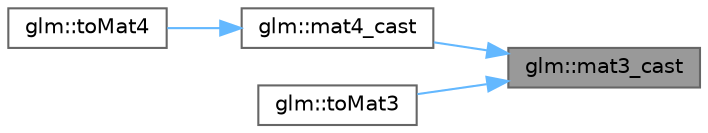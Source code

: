 digraph "glm::mat3_cast"
{
 // LATEX_PDF_SIZE
  bgcolor="transparent";
  edge [fontname=Helvetica,fontsize=10,labelfontname=Helvetica,labelfontsize=10];
  node [fontname=Helvetica,fontsize=10,shape=box,height=0.2,width=0.4];
  rankdir="RL";
  Node1 [id="Node000001",label="glm::mat3_cast",height=0.2,width=0.4,color="gray40", fillcolor="grey60", style="filled", fontcolor="black",tooltip=" "];
  Node1 -> Node2 [id="edge7_Node000001_Node000002",dir="back",color="steelblue1",style="solid",tooltip=" "];
  Node2 [id="Node000002",label="glm::mat4_cast",height=0.2,width=0.4,color="grey40", fillcolor="white", style="filled",URL="$group__gtc__quaternion.html#gaa6dc632fb953f612d07ad5b533d0390f",tooltip=" "];
  Node2 -> Node3 [id="edge8_Node000002_Node000003",dir="back",color="steelblue1",style="solid",tooltip=" "];
  Node3 [id="Node000003",label="glm::toMat4",height=0.2,width=0.4,color="grey40", fillcolor="white", style="filled",URL="$group__gtx__quaternion.html#ga71e02805846949198c2c572797a98fb2",tooltip=" "];
  Node1 -> Node4 [id="edge9_Node000001_Node000004",dir="back",color="steelblue1",style="solid",tooltip=" "];
  Node4 [id="Node000004",label="glm::toMat3",height=0.2,width=0.4,color="grey40", fillcolor="white", style="filled",URL="$group__gtx__quaternion.html#ga49a9dae041787fb53b0ca831f54c2298",tooltip=" "];
}
